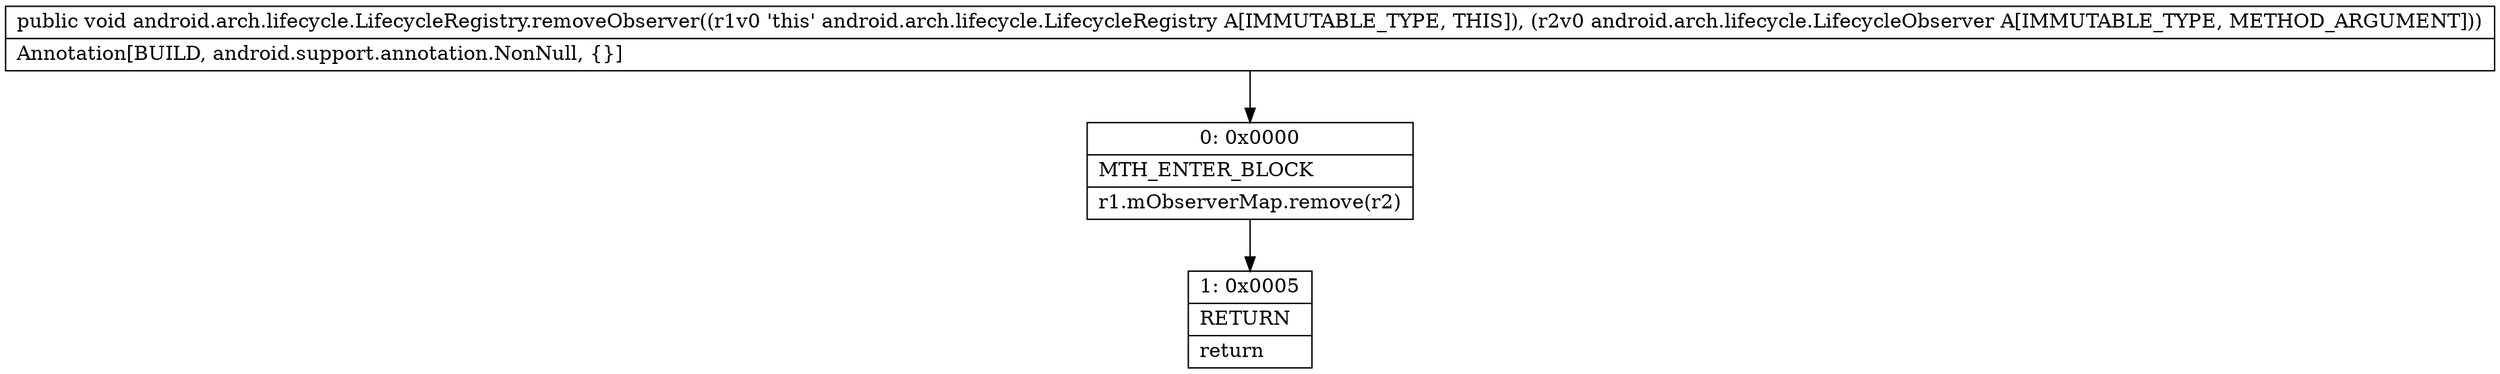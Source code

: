 digraph "CFG forandroid.arch.lifecycle.LifecycleRegistry.removeObserver(Landroid\/arch\/lifecycle\/LifecycleObserver;)V" {
Node_0 [shape=record,label="{0\:\ 0x0000|MTH_ENTER_BLOCK\l|r1.mObserverMap.remove(r2)\l}"];
Node_1 [shape=record,label="{1\:\ 0x0005|RETURN\l|return\l}"];
MethodNode[shape=record,label="{public void android.arch.lifecycle.LifecycleRegistry.removeObserver((r1v0 'this' android.arch.lifecycle.LifecycleRegistry A[IMMUTABLE_TYPE, THIS]), (r2v0 android.arch.lifecycle.LifecycleObserver A[IMMUTABLE_TYPE, METHOD_ARGUMENT]))  | Annotation[BUILD, android.support.annotation.NonNull, \{\}]\l}"];
MethodNode -> Node_0;
Node_0 -> Node_1;
}

